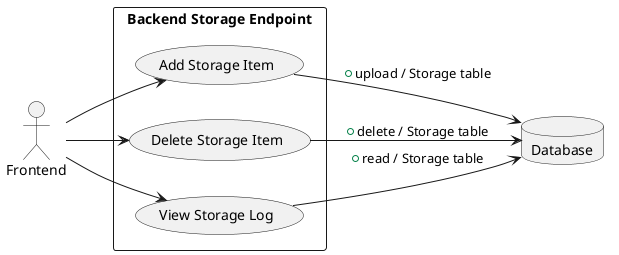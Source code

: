 @startuml
left to right direction

actor Frontend

rectangle "Backend Storage Endpoint" {
    (Add Storage Item)
    (Delete Storage Item)
    (View Storage Log)
}

database "Database" as DB

Frontend --> (Add Storage Item)
Frontend --> (Delete Storage Item)
Frontend --> (View Storage Log)

(Add Storage Item) --> DB : + upload / Storage table
(Delete Storage Item) --> DB : + delete / Storage table
(View Storage Log) --> DB : + read / Storage table

@enduml
